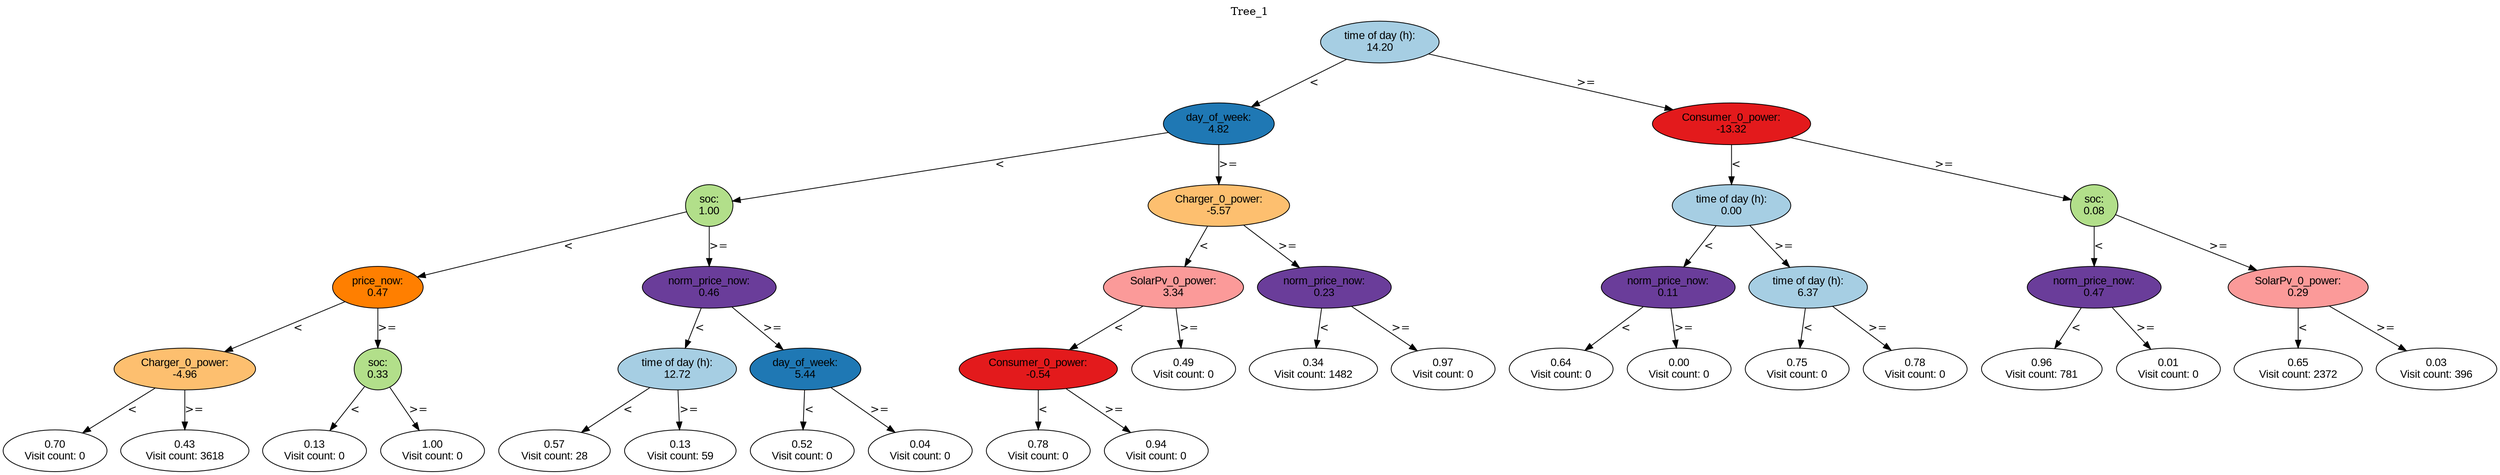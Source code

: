 digraph BST {
    node [fontname="Arial" style=filled colorscheme=paired12];
    0 [ label = "time of day (h):
14.20" fillcolor=1];
    1 [ label = "day_of_week:
4.82" fillcolor=2];
    2 [ label = "soc:
1.00" fillcolor=3];
    3 [ label = "price_now:
0.47" fillcolor=8];
    4 [ label = "Charger_0_power:
-4.96" fillcolor=7];
    5 [ label = "0.70
Visit count: 0" fillcolor=white];
    6 [ label = "0.43
Visit count: 3618" fillcolor=white];
    7 [ label = "soc:
0.33" fillcolor=3];
    8 [ label = "0.13
Visit count: 0" fillcolor=white];
    9 [ label = "1.00
Visit count: 0" fillcolor=white];
    10 [ label = "norm_price_now:
0.46" fillcolor=10];
    11 [ label = "time of day (h):
12.72" fillcolor=1];
    12 [ label = "0.57
Visit count: 28" fillcolor=white];
    13 [ label = "0.13
Visit count: 59" fillcolor=white];
    14 [ label = "day_of_week:
5.44" fillcolor=2];
    15 [ label = "0.52
Visit count: 0" fillcolor=white];
    16 [ label = "0.04
Visit count: 0" fillcolor=white];
    17 [ label = "Charger_0_power:
-5.57" fillcolor=7];
    18 [ label = "SolarPv_0_power:
3.34" fillcolor=5];
    19 [ label = "Consumer_0_power:
-0.54" fillcolor=6];
    20 [ label = "0.78
Visit count: 0" fillcolor=white];
    21 [ label = "0.94
Visit count: 0" fillcolor=white];
    22 [ label = "0.49
Visit count: 0" fillcolor=white];
    23 [ label = "norm_price_now:
0.23" fillcolor=10];
    24 [ label = "0.34
Visit count: 1482" fillcolor=white];
    25 [ label = "0.97
Visit count: 0" fillcolor=white];
    26 [ label = "Consumer_0_power:
-13.32" fillcolor=6];
    27 [ label = "time of day (h):
0.00" fillcolor=1];
    28 [ label = "norm_price_now:
0.11" fillcolor=10];
    29 [ label = "0.64
Visit count: 0" fillcolor=white];
    30 [ label = "0.00
Visit count: 0" fillcolor=white];
    31 [ label = "time of day (h):
6.37" fillcolor=1];
    32 [ label = "0.75
Visit count: 0" fillcolor=white];
    33 [ label = "0.78
Visit count: 0" fillcolor=white];
    34 [ label = "soc:
0.08" fillcolor=3];
    35 [ label = "norm_price_now:
0.47" fillcolor=10];
    36 [ label = "0.96
Visit count: 781" fillcolor=white];
    37 [ label = "0.01
Visit count: 0" fillcolor=white];
    38 [ label = "SolarPv_0_power:
0.29" fillcolor=5];
    39 [ label = "0.65
Visit count: 2372" fillcolor=white];
    40 [ label = "0.03
Visit count: 396" fillcolor=white];

    0  -> 1[ label = "<"];
    0  -> 26[ label = ">="];
    1  -> 2[ label = "<"];
    1  -> 17[ label = ">="];
    2  -> 3[ label = "<"];
    2  -> 10[ label = ">="];
    3  -> 4[ label = "<"];
    3  -> 7[ label = ">="];
    4  -> 5[ label = "<"];
    4  -> 6[ label = ">="];
    7  -> 8[ label = "<"];
    7  -> 9[ label = ">="];
    10  -> 11[ label = "<"];
    10  -> 14[ label = ">="];
    11  -> 12[ label = "<"];
    11  -> 13[ label = ">="];
    14  -> 15[ label = "<"];
    14  -> 16[ label = ">="];
    17  -> 18[ label = "<"];
    17  -> 23[ label = ">="];
    18  -> 19[ label = "<"];
    18  -> 22[ label = ">="];
    19  -> 20[ label = "<"];
    19  -> 21[ label = ">="];
    23  -> 24[ label = "<"];
    23  -> 25[ label = ">="];
    26  -> 27[ label = "<"];
    26  -> 34[ label = ">="];
    27  -> 28[ label = "<"];
    27  -> 31[ label = ">="];
    28  -> 29[ label = "<"];
    28  -> 30[ label = ">="];
    31  -> 32[ label = "<"];
    31  -> 33[ label = ">="];
    34  -> 35[ label = "<"];
    34  -> 38[ label = ">="];
    35  -> 36[ label = "<"];
    35  -> 37[ label = ">="];
    38  -> 39[ label = "<"];
    38  -> 40[ label = ">="];

    labelloc="t";
    label="Tree_1";
}